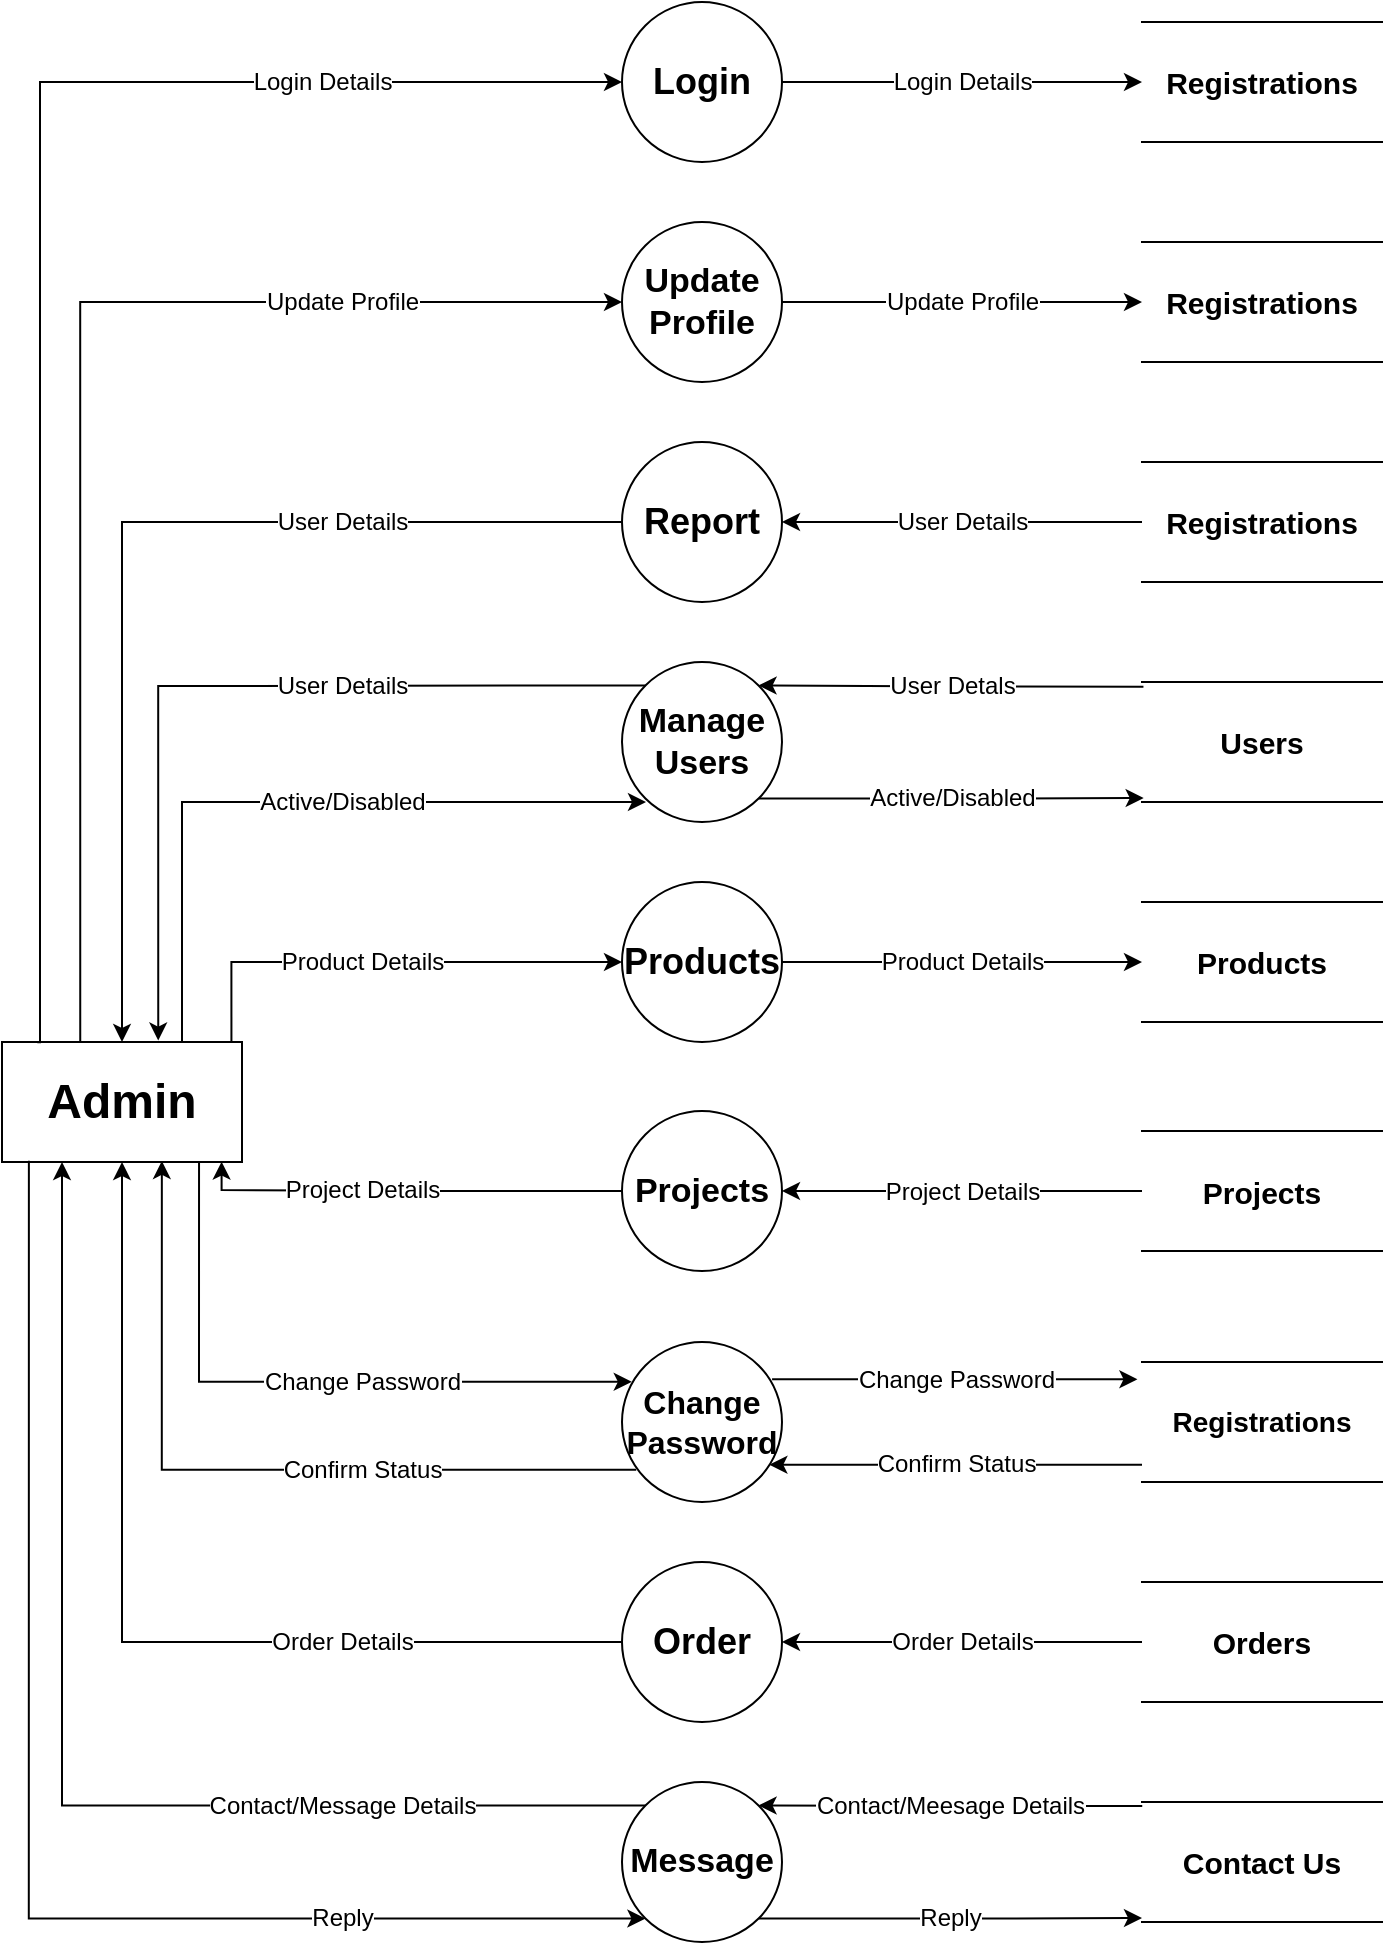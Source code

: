 <mxfile version="21.1.5" type="device">
  <diagram name="Page-1" id="sl_smt0Q-jwHzwTnQv2A">
    <mxGraphModel dx="838" dy="434" grid="1" gridSize="10" guides="1" tooltips="1" connect="1" arrows="1" fold="1" page="1" pageScale="1" pageWidth="827" pageHeight="1169" math="0" shadow="0">
      <root>
        <mxCell id="0" />
        <mxCell id="1" parent="0" />
        <mxCell id="N-r1b9CIjYCUpJHPtU2t-24" value="Update Profile" style="edgeStyle=orthogonalEdgeStyle;rounded=0;orthogonalLoop=1;jettySize=auto;html=1;exitX=0.326;exitY=-0.006;exitDx=0;exitDy=0;entryX=0;entryY=0.5;entryDx=0;entryDy=0;exitPerimeter=0;fontSize=12;" edge="1" parent="1" source="N-r1b9CIjYCUpJHPtU2t-2" target="N-r1b9CIjYCUpJHPtU2t-4">
          <mxGeometry x="0.563" relative="1" as="geometry">
            <Array as="points">
              <mxPoint x="119" y="180" />
            </Array>
            <mxPoint as="offset" />
          </mxGeometry>
        </mxCell>
        <mxCell id="N-r1b9CIjYCUpJHPtU2t-2" value="&lt;h1&gt;Admin&lt;/h1&gt;" style="rounded=0;whiteSpace=wrap;html=1;" vertex="1" parent="1">
          <mxGeometry x="80" y="550" width="120" height="60" as="geometry" />
        </mxCell>
        <mxCell id="N-r1b9CIjYCUpJHPtU2t-23" value="Login Details" style="edgeStyle=orthogonalEdgeStyle;rounded=0;orthogonalLoop=1;jettySize=auto;html=1;exitX=0.147;exitY=0.002;exitDx=0;exitDy=0;entryX=0;entryY=0.5;entryDx=0;entryDy=0;exitPerimeter=0;fontSize=12;" edge="1" parent="1" source="N-r1b9CIjYCUpJHPtU2t-2" target="N-r1b9CIjYCUpJHPtU2t-3">
          <mxGeometry x="0.612" relative="1" as="geometry">
            <Array as="points">
              <mxPoint x="99" y="550" />
              <mxPoint x="99" y="70" />
            </Array>
            <mxPoint as="offset" />
          </mxGeometry>
        </mxCell>
        <mxCell id="N-r1b9CIjYCUpJHPtU2t-38" value="Login Details" style="edgeStyle=orthogonalEdgeStyle;rounded=0;orthogonalLoop=1;jettySize=auto;html=1;exitX=1;exitY=0.5;exitDx=0;exitDy=0;entryX=0;entryY=0.5;entryDx=0;entryDy=0;fontSize=12;" edge="1" parent="1" source="N-r1b9CIjYCUpJHPtU2t-3" target="N-r1b9CIjYCUpJHPtU2t-12">
          <mxGeometry relative="1" as="geometry" />
        </mxCell>
        <mxCell id="N-r1b9CIjYCUpJHPtU2t-3" value="Login" style="ellipse;whiteSpace=wrap;html=1;aspect=fixed;fontSize=18;fontStyle=1" vertex="1" parent="1">
          <mxGeometry x="390" y="30" width="80" height="80" as="geometry" />
        </mxCell>
        <mxCell id="N-r1b9CIjYCUpJHPtU2t-39" value="Update Profile" style="edgeStyle=orthogonalEdgeStyle;rounded=0;orthogonalLoop=1;jettySize=auto;html=1;exitX=1;exitY=0.5;exitDx=0;exitDy=0;entryX=0;entryY=0.5;entryDx=0;entryDy=0;fontSize=12;" edge="1" parent="1" source="N-r1b9CIjYCUpJHPtU2t-4" target="N-r1b9CIjYCUpJHPtU2t-13">
          <mxGeometry relative="1" as="geometry" />
        </mxCell>
        <mxCell id="N-r1b9CIjYCUpJHPtU2t-4" value="Update Profile" style="ellipse;whiteSpace=wrap;html=1;aspect=fixed;fontSize=17;fontStyle=1" vertex="1" parent="1">
          <mxGeometry x="390" y="140" width="80" height="80" as="geometry" />
        </mxCell>
        <mxCell id="N-r1b9CIjYCUpJHPtU2t-25" value="User Details" style="edgeStyle=orthogonalEdgeStyle;rounded=0;orthogonalLoop=1;jettySize=auto;html=1;exitX=0;exitY=0.5;exitDx=0;exitDy=0;fontSize=12;" edge="1" parent="1" source="N-r1b9CIjYCUpJHPtU2t-5" target="N-r1b9CIjYCUpJHPtU2t-2">
          <mxGeometry x="-0.451" relative="1" as="geometry">
            <mxPoint as="offset" />
          </mxGeometry>
        </mxCell>
        <mxCell id="N-r1b9CIjYCUpJHPtU2t-5" value="Report" style="ellipse;whiteSpace=wrap;html=1;aspect=fixed;fontSize=18;fontStyle=1" vertex="1" parent="1">
          <mxGeometry x="390" y="250" width="80" height="80" as="geometry" />
        </mxCell>
        <mxCell id="N-r1b9CIjYCUpJHPtU2t-41" value="User Detals" style="edgeStyle=orthogonalEdgeStyle;rounded=0;orthogonalLoop=1;jettySize=auto;html=1;exitX=0.006;exitY=0.039;exitDx=0;exitDy=0;entryX=1;entryY=0;entryDx=0;entryDy=0;exitPerimeter=0;fontSize=12;" edge="1" parent="1" source="N-r1b9CIjYCUpJHPtU2t-15" target="N-r1b9CIjYCUpJHPtU2t-6">
          <mxGeometry x="-0.0" relative="1" as="geometry">
            <mxPoint x="640" y="372" as="sourcePoint" />
            <Array as="points">
              <mxPoint x="560" y="372" />
            </Array>
            <mxPoint as="offset" />
          </mxGeometry>
        </mxCell>
        <mxCell id="N-r1b9CIjYCUpJHPtU2t-42" value="Active/Disabled" style="edgeStyle=orthogonalEdgeStyle;rounded=0;orthogonalLoop=1;jettySize=auto;html=1;exitX=1;exitY=1;exitDx=0;exitDy=0;entryX=0.007;entryY=0.967;entryDx=0;entryDy=0;entryPerimeter=0;fontSize=12;" edge="1" parent="1" source="N-r1b9CIjYCUpJHPtU2t-6" target="N-r1b9CIjYCUpJHPtU2t-15">
          <mxGeometry relative="1" as="geometry" />
        </mxCell>
        <mxCell id="N-r1b9CIjYCUpJHPtU2t-6" value="Manage Users" style="ellipse;whiteSpace=wrap;html=1;aspect=fixed;fontSize=17;fontStyle=1" vertex="1" parent="1">
          <mxGeometry x="390" y="360" width="80" height="80" as="geometry" />
        </mxCell>
        <mxCell id="N-r1b9CIjYCUpJHPtU2t-29" value="Product Details" style="edgeStyle=orthogonalEdgeStyle;rounded=0;orthogonalLoop=1;jettySize=auto;html=1;exitX=0.956;exitY=0.007;exitDx=0;exitDy=0;entryX=0;entryY=0.5;entryDx=0;entryDy=0;exitPerimeter=0;fontSize=12;" edge="1" parent="1" source="N-r1b9CIjYCUpJHPtU2t-2" target="N-r1b9CIjYCUpJHPtU2t-7">
          <mxGeometry x="-0.103" relative="1" as="geometry">
            <Array as="points">
              <mxPoint x="195" y="510" />
            </Array>
            <mxPoint as="offset" />
          </mxGeometry>
        </mxCell>
        <mxCell id="N-r1b9CIjYCUpJHPtU2t-7" value="Products" style="ellipse;whiteSpace=wrap;html=1;aspect=fixed;fontSize=18;fontStyle=1" vertex="1" parent="1">
          <mxGeometry x="390" y="470" width="80" height="80" as="geometry" />
        </mxCell>
        <mxCell id="N-r1b9CIjYCUpJHPtU2t-31" value="Project Details" style="edgeStyle=orthogonalEdgeStyle;rounded=0;orthogonalLoop=1;jettySize=auto;html=1;exitX=0;exitY=0.5;exitDx=0;exitDy=0;entryX=0.915;entryY=0.997;entryDx=0;entryDy=0;entryPerimeter=0;fontSize=12;" edge="1" parent="1" source="N-r1b9CIjYCUpJHPtU2t-8" target="N-r1b9CIjYCUpJHPtU2t-2">
          <mxGeometry x="0.213" relative="1" as="geometry">
            <mxPoint x="200" y="610" as="targetPoint" />
            <Array as="points">
              <mxPoint x="295" y="625" />
              <mxPoint x="190" y="624" />
            </Array>
            <mxPoint as="offset" />
          </mxGeometry>
        </mxCell>
        <mxCell id="N-r1b9CIjYCUpJHPtU2t-8" value="Projects" style="ellipse;whiteSpace=wrap;html=1;aspect=fixed;fontSize=17;fontStyle=1" vertex="1" parent="1">
          <mxGeometry x="390" y="584.5" width="80" height="80" as="geometry" />
        </mxCell>
        <mxCell id="N-r1b9CIjYCUpJHPtU2t-32" value="Change Password" style="edgeStyle=orthogonalEdgeStyle;rounded=0;orthogonalLoop=1;jettySize=auto;html=1;exitX=0.821;exitY=1.009;exitDx=0;exitDy=0;entryX=0.061;entryY=0.249;entryDx=0;entryDy=0;entryPerimeter=0;exitPerimeter=0;fontSize=12;" edge="1" parent="1" source="N-r1b9CIjYCUpJHPtU2t-2" target="N-r1b9CIjYCUpJHPtU2t-9">
          <mxGeometry x="0.172" relative="1" as="geometry">
            <Array as="points">
              <mxPoint x="179" y="720" />
            </Array>
            <mxPoint as="offset" />
          </mxGeometry>
        </mxCell>
        <mxCell id="N-r1b9CIjYCUpJHPtU2t-46" value="Change Password" style="edgeStyle=orthogonalEdgeStyle;rounded=0;orthogonalLoop=1;jettySize=auto;html=1;exitX=0.938;exitY=0.233;exitDx=0;exitDy=0;entryX=-0.019;entryY=0.144;entryDx=0;entryDy=0;entryPerimeter=0;exitPerimeter=0;fontSize=12;" edge="1" parent="1" source="N-r1b9CIjYCUpJHPtU2t-9" target="N-r1b9CIjYCUpJHPtU2t-19">
          <mxGeometry relative="1" as="geometry" />
        </mxCell>
        <mxCell id="N-r1b9CIjYCUpJHPtU2t-9" value="Change Password" style="ellipse;whiteSpace=wrap;html=1;aspect=fixed;fontSize=16;fontStyle=1" vertex="1" parent="1">
          <mxGeometry x="390" y="700" width="80" height="80" as="geometry" />
        </mxCell>
        <mxCell id="N-r1b9CIjYCUpJHPtU2t-34" value="Order Details" style="edgeStyle=orthogonalEdgeStyle;rounded=0;orthogonalLoop=1;jettySize=auto;html=1;exitX=0;exitY=0.5;exitDx=0;exitDy=0;entryX=0.5;entryY=1;entryDx=0;entryDy=0;fontSize=12;" edge="1" parent="1" source="N-r1b9CIjYCUpJHPtU2t-10" target="N-r1b9CIjYCUpJHPtU2t-2">
          <mxGeometry x="-0.429" relative="1" as="geometry">
            <mxPoint as="offset" />
          </mxGeometry>
        </mxCell>
        <mxCell id="N-r1b9CIjYCUpJHPtU2t-10" value="Order" style="ellipse;whiteSpace=wrap;html=1;aspect=fixed;fontSize=18;fontStyle=1" vertex="1" parent="1">
          <mxGeometry x="390" y="810" width="80" height="80" as="geometry" />
        </mxCell>
        <mxCell id="N-r1b9CIjYCUpJHPtU2t-35" value="Contact/Message Details" style="edgeStyle=orthogonalEdgeStyle;rounded=0;orthogonalLoop=1;jettySize=auto;html=1;exitX=0;exitY=0;exitDx=0;exitDy=0;entryX=0.25;entryY=1;entryDx=0;entryDy=0;fontSize=12;" edge="1" parent="1" source="N-r1b9CIjYCUpJHPtU2t-11" target="N-r1b9CIjYCUpJHPtU2t-2">
          <mxGeometry x="-0.505" relative="1" as="geometry">
            <mxPoint as="offset" />
          </mxGeometry>
        </mxCell>
        <mxCell id="N-r1b9CIjYCUpJHPtU2t-36" value="Reply" style="edgeStyle=orthogonalEdgeStyle;rounded=0;orthogonalLoop=1;jettySize=auto;html=1;exitX=0.112;exitY=0.99;exitDx=0;exitDy=0;entryX=0;entryY=1;entryDx=0;entryDy=0;exitPerimeter=0;fontSize=12;" edge="1" parent="1" source="N-r1b9CIjYCUpJHPtU2t-2" target="N-r1b9CIjYCUpJHPtU2t-11">
          <mxGeometry x="0.558" relative="1" as="geometry">
            <Array as="points">
              <mxPoint x="93" y="988" />
            </Array>
            <mxPoint as="offset" />
          </mxGeometry>
        </mxCell>
        <mxCell id="N-r1b9CIjYCUpJHPtU2t-52" value="Reply" style="edgeStyle=orthogonalEdgeStyle;rounded=0;orthogonalLoop=1;jettySize=auto;html=1;exitX=1;exitY=1;exitDx=0;exitDy=0;fontSize=12;" edge="1" parent="1" source="N-r1b9CIjYCUpJHPtU2t-11">
          <mxGeometry relative="1" as="geometry">
            <mxPoint x="650" y="988" as="targetPoint" />
            <Array as="points">
              <mxPoint x="560" y="988" />
              <mxPoint x="650" y="988" />
            </Array>
          </mxGeometry>
        </mxCell>
        <mxCell id="N-r1b9CIjYCUpJHPtU2t-11" value="Message" style="ellipse;whiteSpace=wrap;html=1;aspect=fixed;fontSize=17;fontStyle=1" vertex="1" parent="1">
          <mxGeometry x="390" y="920" width="80" height="80" as="geometry" />
        </mxCell>
        <mxCell id="N-r1b9CIjYCUpJHPtU2t-12" value="Registrations" style="shape=partialRectangle;whiteSpace=wrap;html=1;left=0;right=0;fillColor=none;fontStyle=1;fontSize=15;" vertex="1" parent="1">
          <mxGeometry x="650" y="40" width="120" height="60" as="geometry" />
        </mxCell>
        <mxCell id="N-r1b9CIjYCUpJHPtU2t-13" value="Registrations" style="shape=partialRectangle;whiteSpace=wrap;html=1;left=0;right=0;fillColor=none;fontSize=15;fontStyle=1" vertex="1" parent="1">
          <mxGeometry x="650" y="150" width="120" height="60" as="geometry" />
        </mxCell>
        <mxCell id="N-r1b9CIjYCUpJHPtU2t-40" value="User Details" style="edgeStyle=orthogonalEdgeStyle;rounded=0;orthogonalLoop=1;jettySize=auto;html=1;exitX=0;exitY=0.5;exitDx=0;exitDy=0;entryX=1;entryY=0.5;entryDx=0;entryDy=0;fontSize=12;" edge="1" parent="1" source="N-r1b9CIjYCUpJHPtU2t-14" target="N-r1b9CIjYCUpJHPtU2t-5">
          <mxGeometry relative="1" as="geometry" />
        </mxCell>
        <mxCell id="N-r1b9CIjYCUpJHPtU2t-14" value="Registrations" style="shape=partialRectangle;whiteSpace=wrap;html=1;left=0;right=0;fillColor=none;fontSize=15;fontStyle=1" vertex="1" parent="1">
          <mxGeometry x="650" y="260" width="120" height="60" as="geometry" />
        </mxCell>
        <mxCell id="N-r1b9CIjYCUpJHPtU2t-15" value="Users" style="shape=partialRectangle;whiteSpace=wrap;html=1;left=0;right=0;fillColor=none;fontSize=15;fontStyle=1" vertex="1" parent="1">
          <mxGeometry x="650" y="370" width="120" height="60" as="geometry" />
        </mxCell>
        <mxCell id="N-r1b9CIjYCUpJHPtU2t-16" value="Products" style="shape=partialRectangle;whiteSpace=wrap;html=1;left=0;right=0;fillColor=none;fontSize=15;fontStyle=1" vertex="1" parent="1">
          <mxGeometry x="650" y="480" width="120" height="60" as="geometry" />
        </mxCell>
        <mxCell id="N-r1b9CIjYCUpJHPtU2t-45" value="Project Details" style="edgeStyle=orthogonalEdgeStyle;rounded=0;orthogonalLoop=1;jettySize=auto;html=1;fontSize=12;" edge="1" parent="1" source="N-r1b9CIjYCUpJHPtU2t-18" target="N-r1b9CIjYCUpJHPtU2t-8">
          <mxGeometry relative="1" as="geometry" />
        </mxCell>
        <mxCell id="N-r1b9CIjYCUpJHPtU2t-18" value="Projects" style="shape=partialRectangle;whiteSpace=wrap;html=1;left=0;right=0;fillColor=none;fontSize=15;fontStyle=1" vertex="1" parent="1">
          <mxGeometry x="650" y="594.5" width="120" height="60" as="geometry" />
        </mxCell>
        <mxCell id="N-r1b9CIjYCUpJHPtU2t-19" value="Registrations" style="shape=partialRectangle;whiteSpace=wrap;html=1;left=0;right=0;fillColor=none;fontSize=14;fontStyle=1" vertex="1" parent="1">
          <mxGeometry x="650" y="710" width="120" height="60" as="geometry" />
        </mxCell>
        <mxCell id="N-r1b9CIjYCUpJHPtU2t-48" value="Order Details" style="edgeStyle=orthogonalEdgeStyle;rounded=0;orthogonalLoop=1;jettySize=auto;html=1;entryX=1;entryY=0.5;entryDx=0;entryDy=0;fontSize=12;" edge="1" parent="1" source="N-r1b9CIjYCUpJHPtU2t-20" target="N-r1b9CIjYCUpJHPtU2t-10">
          <mxGeometry relative="1" as="geometry" />
        </mxCell>
        <mxCell id="N-r1b9CIjYCUpJHPtU2t-20" value="Orders" style="shape=partialRectangle;whiteSpace=wrap;html=1;left=0;right=0;fillColor=none;fontSize=15;fontStyle=1" vertex="1" parent="1">
          <mxGeometry x="650" y="820" width="120" height="60" as="geometry" />
        </mxCell>
        <mxCell id="N-r1b9CIjYCUpJHPtU2t-51" value="Contact/Meesage Details" style="edgeStyle=orthogonalEdgeStyle;rounded=0;orthogonalLoop=1;jettySize=auto;html=1;exitX=0.001;exitY=0.034;exitDx=0;exitDy=0;entryX=1;entryY=0;entryDx=0;entryDy=0;exitPerimeter=0;fontSize=12;" edge="1" parent="1" source="N-r1b9CIjYCUpJHPtU2t-21" target="N-r1b9CIjYCUpJHPtU2t-11">
          <mxGeometry relative="1" as="geometry">
            <Array as="points" />
          </mxGeometry>
        </mxCell>
        <mxCell id="N-r1b9CIjYCUpJHPtU2t-21" value="Contact Us" style="shape=partialRectangle;whiteSpace=wrap;html=1;left=0;right=0;fillColor=none;fontSize=15;fontStyle=1" vertex="1" parent="1">
          <mxGeometry x="650" y="930" width="120" height="60" as="geometry" />
        </mxCell>
        <mxCell id="N-r1b9CIjYCUpJHPtU2t-26" value="User Details" style="edgeStyle=orthogonalEdgeStyle;rounded=0;orthogonalLoop=1;jettySize=auto;html=1;exitX=0;exitY=0;exitDx=0;exitDy=0;entryX=0.651;entryY=-0.012;entryDx=0;entryDy=0;entryPerimeter=0;fontSize=12;" edge="1" parent="1" source="N-r1b9CIjYCUpJHPtU2t-6" target="N-r1b9CIjYCUpJHPtU2t-2">
          <mxGeometry x="-0.279" relative="1" as="geometry">
            <mxPoint x="414" y="330" as="sourcePoint" />
            <mxPoint x="164" y="590" as="targetPoint" />
            <Array as="points">
              <mxPoint x="397" y="372" />
              <mxPoint x="158" y="372" />
            </Array>
            <mxPoint as="offset" />
          </mxGeometry>
        </mxCell>
        <mxCell id="N-r1b9CIjYCUpJHPtU2t-27" value="Active/Disabled" style="edgeStyle=orthogonalEdgeStyle;rounded=0;orthogonalLoop=1;jettySize=auto;html=1;exitX=0.75;exitY=0;exitDx=0;exitDy=0;fontSize=12;" edge="1" parent="1" source="N-r1b9CIjYCUpJHPtU2t-2">
          <mxGeometry x="0.136" relative="1" as="geometry">
            <mxPoint x="151" y="594.5" as="sourcePoint" />
            <mxPoint x="402" y="430" as="targetPoint" />
            <Array as="points">
              <mxPoint x="170" y="430" />
              <mxPoint x="402" y="430" />
            </Array>
            <mxPoint as="offset" />
          </mxGeometry>
        </mxCell>
        <mxCell id="N-r1b9CIjYCUpJHPtU2t-33" value="Confirm Status" style="edgeStyle=orthogonalEdgeStyle;rounded=0;orthogonalLoop=1;jettySize=auto;html=1;exitX=0.089;exitY=0.799;exitDx=0;exitDy=0;entryX=0.666;entryY=0.991;entryDx=0;entryDy=0;entryPerimeter=0;exitPerimeter=0;fontSize=12;" edge="1" parent="1" source="N-r1b9CIjYCUpJHPtU2t-9" target="N-r1b9CIjYCUpJHPtU2t-2">
          <mxGeometry x="-0.3" relative="1" as="geometry">
            <mxPoint x="390" y="763.5" as="sourcePoint" />
            <mxPoint x="174" y="654.5" as="targetPoint" />
            <Array as="points">
              <mxPoint x="160" y="764" />
            </Array>
            <mxPoint as="offset" />
          </mxGeometry>
        </mxCell>
        <mxCell id="N-r1b9CIjYCUpJHPtU2t-44" value="Product Details" style="endArrow=classic;html=1;rounded=0;entryX=0;entryY=0.5;entryDx=0;entryDy=0;exitX=1;exitY=0.5;exitDx=0;exitDy=0;fontSize=12;" edge="1" parent="1" source="N-r1b9CIjYCUpJHPtU2t-7" target="N-r1b9CIjYCUpJHPtU2t-16">
          <mxGeometry width="50" height="50" relative="1" as="geometry">
            <mxPoint x="661" y="499" as="sourcePoint" />
            <mxPoint x="476" y="499" as="targetPoint" />
          </mxGeometry>
        </mxCell>
        <mxCell id="N-r1b9CIjYCUpJHPtU2t-47" value="Confirm Status" style="edgeStyle=orthogonalEdgeStyle;rounded=0;orthogonalLoop=1;jettySize=auto;html=1;exitX=0;exitY=0.856;exitDx=0;exitDy=0;exitPerimeter=0;entryX=0.921;entryY=0.767;entryDx=0;entryDy=0;entryPerimeter=0;fontSize=12;" edge="1" parent="1" source="N-r1b9CIjYCUpJHPtU2t-19" target="N-r1b9CIjYCUpJHPtU2t-9">
          <mxGeometry relative="1" as="geometry">
            <mxPoint x="640" y="760" as="sourcePoint" />
            <mxPoint x="467" y="760" as="targetPoint" />
          </mxGeometry>
        </mxCell>
      </root>
    </mxGraphModel>
  </diagram>
</mxfile>
